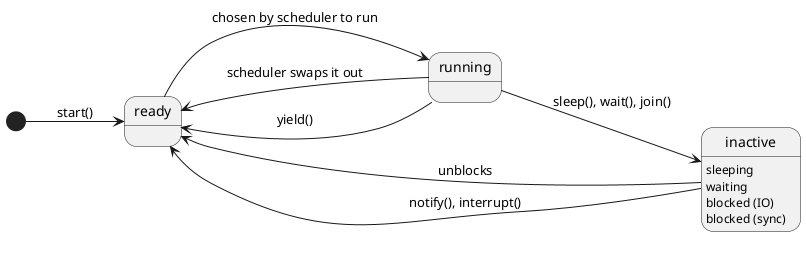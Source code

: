 @startuml
left to right direction

[*] --> ready : start()

ready --> running : chosen by scheduler to run

running --> ready : scheduler swaps it out

running --> ready : yield()

running --> inactive : sleep(), wait(), join()
inactive: sleeping
inactive: waiting
inactive: blocked (IO)
inactive: blocked (sync)

inactive --> ready : unblocks

inactive --> ready : notify(), interrupt()

@enduml
